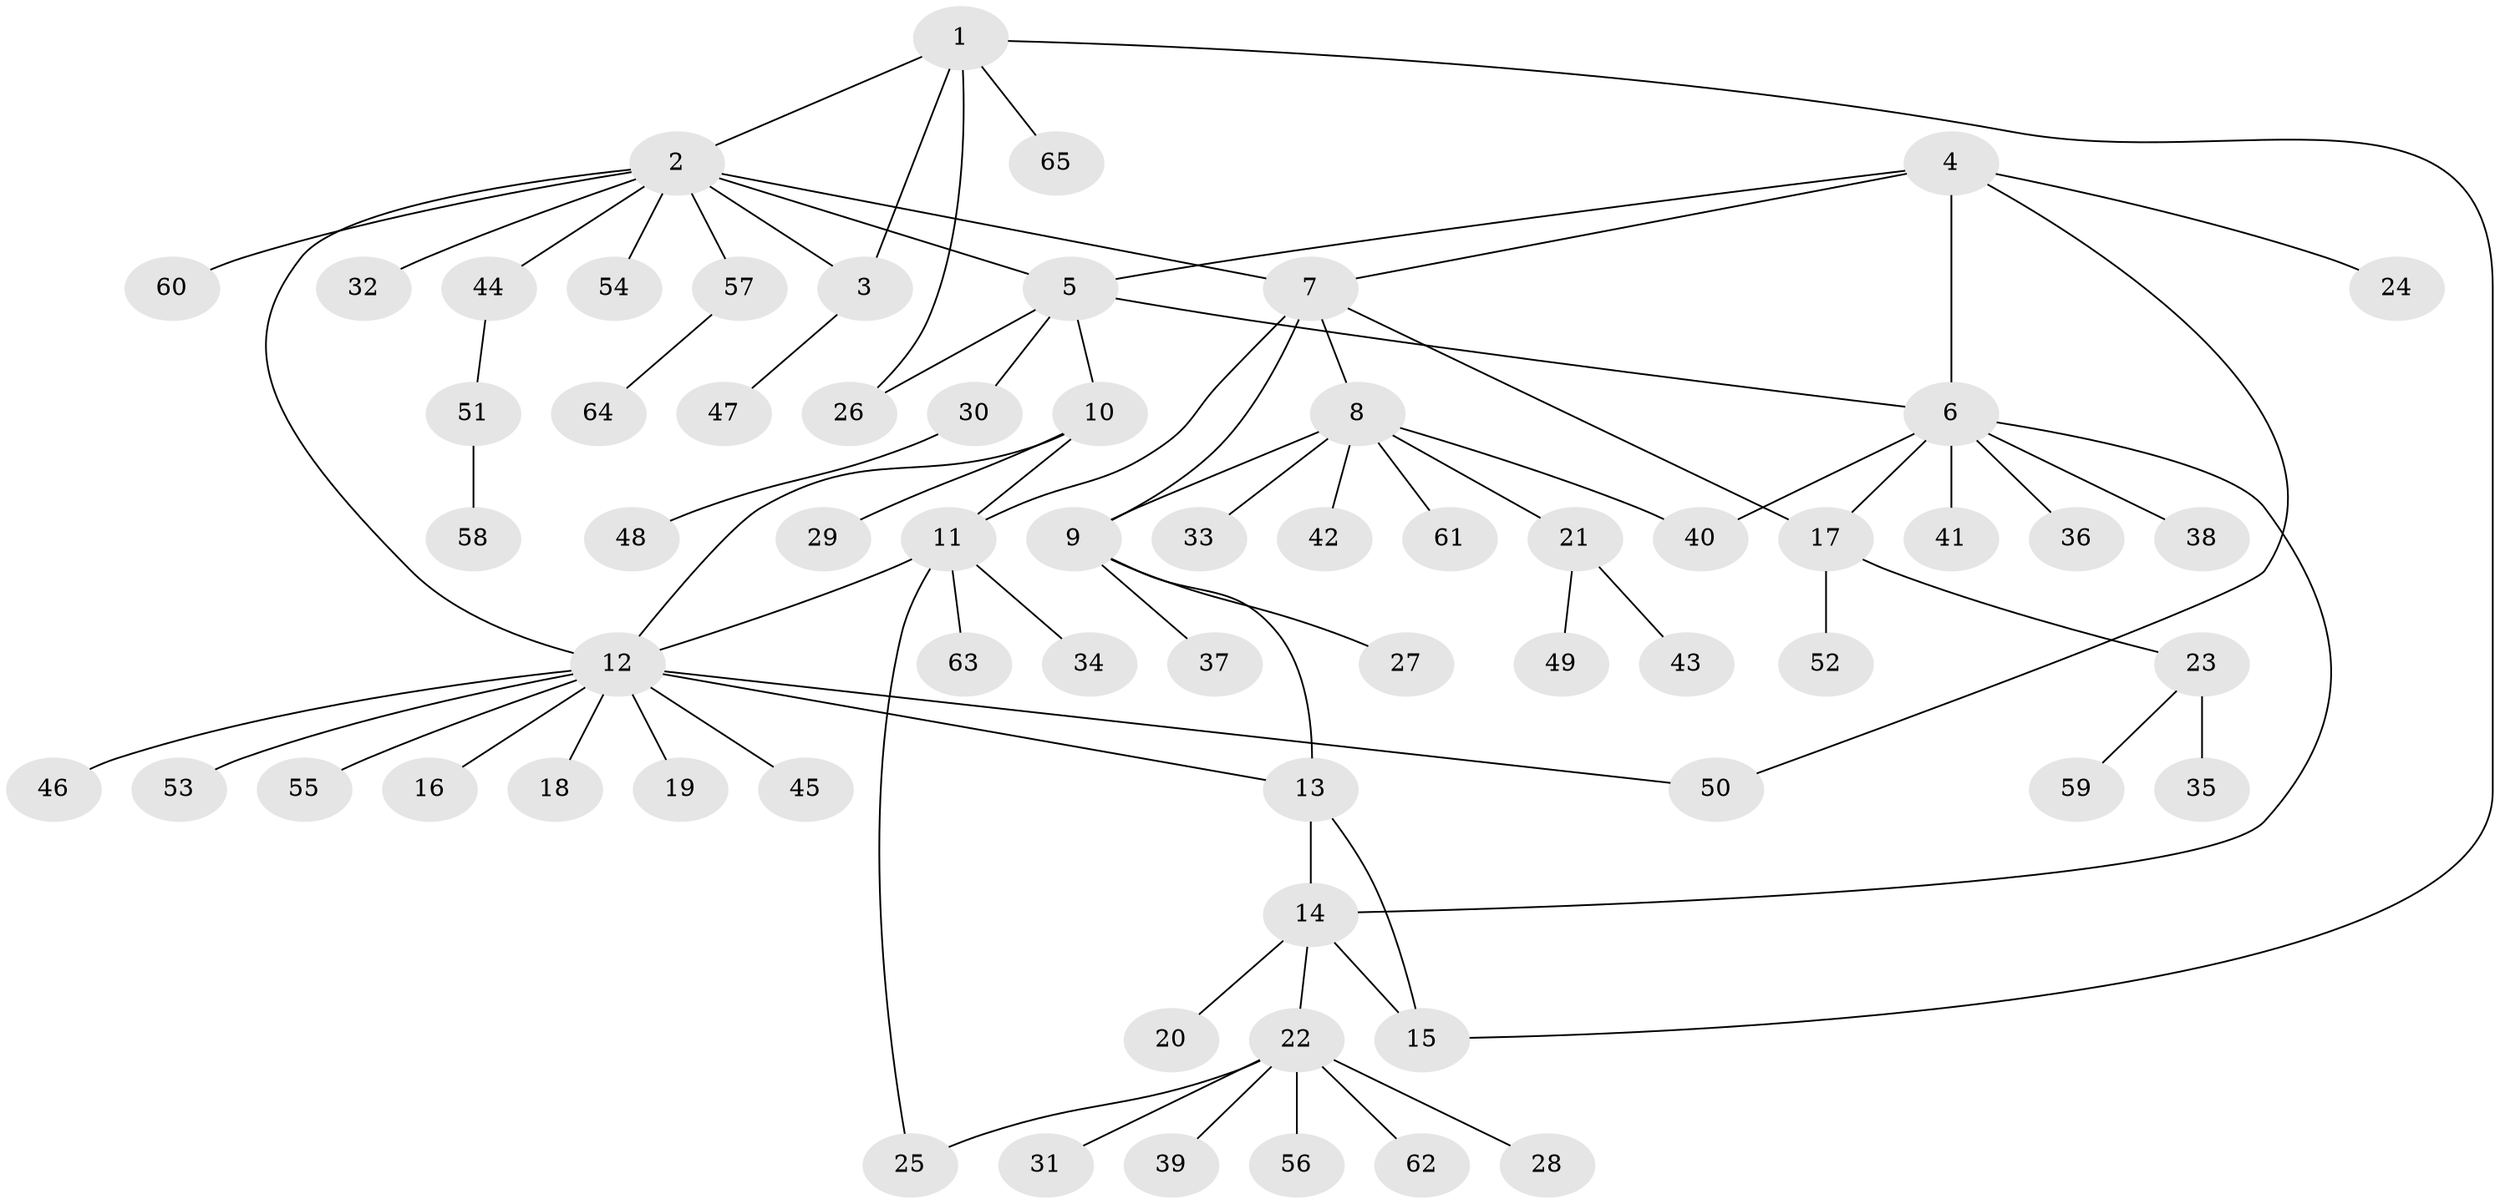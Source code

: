 // coarse degree distribution, {3: 0.04081632653061224, 10: 0.04081632653061224, 4: 0.061224489795918366, 6: 0.061224489795918366, 7: 0.04081632653061224, 11: 0.02040816326530612, 1: 0.6122448979591837, 5: 0.02040816326530612, 2: 0.10204081632653061}
// Generated by graph-tools (version 1.1) at 2025/24/03/03/25 07:24:14]
// undirected, 65 vertices, 80 edges
graph export_dot {
graph [start="1"]
  node [color=gray90,style=filled];
  1;
  2;
  3;
  4;
  5;
  6;
  7;
  8;
  9;
  10;
  11;
  12;
  13;
  14;
  15;
  16;
  17;
  18;
  19;
  20;
  21;
  22;
  23;
  24;
  25;
  26;
  27;
  28;
  29;
  30;
  31;
  32;
  33;
  34;
  35;
  36;
  37;
  38;
  39;
  40;
  41;
  42;
  43;
  44;
  45;
  46;
  47;
  48;
  49;
  50;
  51;
  52;
  53;
  54;
  55;
  56;
  57;
  58;
  59;
  60;
  61;
  62;
  63;
  64;
  65;
  1 -- 2;
  1 -- 3;
  1 -- 15;
  1 -- 26;
  1 -- 65;
  2 -- 3;
  2 -- 5;
  2 -- 7;
  2 -- 12;
  2 -- 32;
  2 -- 44;
  2 -- 54;
  2 -- 57;
  2 -- 60;
  3 -- 47;
  4 -- 5;
  4 -- 6;
  4 -- 7;
  4 -- 24;
  4 -- 50;
  5 -- 6;
  5 -- 10;
  5 -- 26;
  5 -- 30;
  6 -- 14;
  6 -- 17;
  6 -- 36;
  6 -- 38;
  6 -- 40;
  6 -- 41;
  7 -- 8;
  7 -- 9;
  7 -- 11;
  7 -- 17;
  8 -- 9;
  8 -- 21;
  8 -- 33;
  8 -- 40;
  8 -- 42;
  8 -- 61;
  9 -- 13;
  9 -- 27;
  9 -- 37;
  10 -- 11;
  10 -- 12;
  10 -- 29;
  11 -- 12;
  11 -- 25;
  11 -- 34;
  11 -- 63;
  12 -- 13;
  12 -- 16;
  12 -- 18;
  12 -- 19;
  12 -- 45;
  12 -- 46;
  12 -- 50;
  12 -- 53;
  12 -- 55;
  13 -- 14;
  13 -- 15;
  14 -- 15;
  14 -- 20;
  14 -- 22;
  17 -- 23;
  17 -- 52;
  21 -- 43;
  21 -- 49;
  22 -- 25;
  22 -- 28;
  22 -- 31;
  22 -- 39;
  22 -- 56;
  22 -- 62;
  23 -- 35;
  23 -- 59;
  30 -- 48;
  44 -- 51;
  51 -- 58;
  57 -- 64;
}
